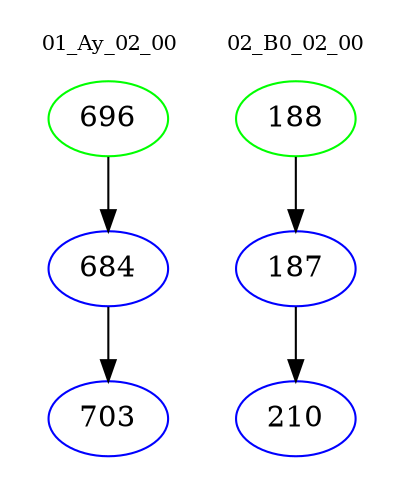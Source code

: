 digraph{
subgraph cluster_0 {
color = white
label = "01_Ay_02_00";
fontsize=10;
T0_696 [label="696", color="green"]
T0_696 -> T0_684 [color="black"]
T0_684 [label="684", color="blue"]
T0_684 -> T0_703 [color="black"]
T0_703 [label="703", color="blue"]
}
subgraph cluster_1 {
color = white
label = "02_B0_02_00";
fontsize=10;
T1_188 [label="188", color="green"]
T1_188 -> T1_187 [color="black"]
T1_187 [label="187", color="blue"]
T1_187 -> T1_210 [color="black"]
T1_210 [label="210", color="blue"]
}
}
